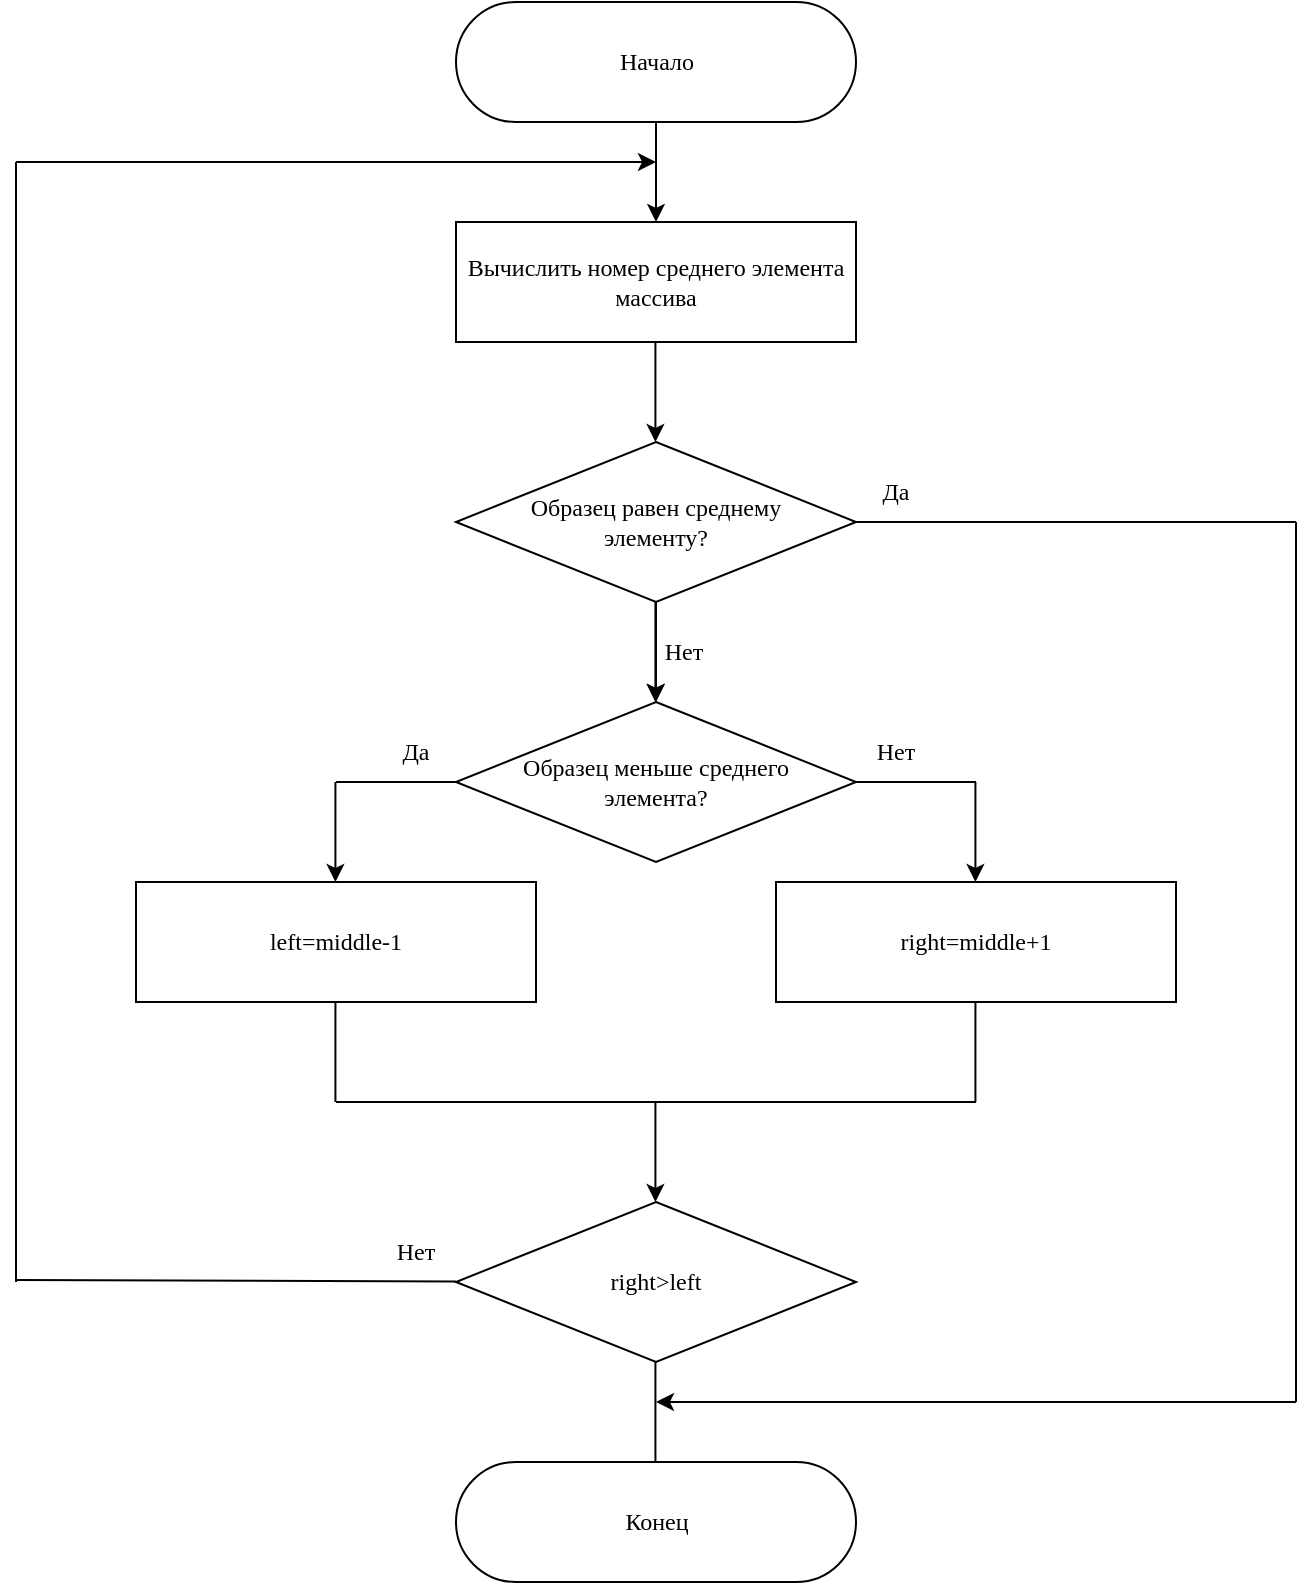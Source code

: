 <mxfile version="20.0.4" type="device"><diagram id="gI1h2ISQXW0vdztb1GFg" name="Page-1"><mxGraphModel dx="1422" dy="762" grid="1" gridSize="10" guides="1" tooltips="1" connect="1" arrows="1" fold="1" page="1" pageScale="1" pageWidth="827" pageHeight="1169" math="0" shadow="0"><root><mxCell id="0"/><mxCell id="1" parent="0"/><mxCell id="zGCmE560d4uC2pKFSFJM-2" value="&lt;font face=&quot;Times New Roman&quot;&gt;Начало&lt;/font&gt;" style="html=1;dashed=0;whitespace=wrap;shape=mxgraph.dfd.start" vertex="1" parent="1"><mxGeometry x="300" y="60" width="200" height="60" as="geometry"/></mxCell><mxCell id="zGCmE560d4uC2pKFSFJM-5" value="&lt;font face=&quot;Times New Roman&quot;&gt;Вычислить номер среднего элемента массива&lt;/font&gt;" style="rounded=0;whiteSpace=wrap;html=1;" vertex="1" parent="1"><mxGeometry x="300" y="170" width="200" height="60" as="geometry"/></mxCell><mxCell id="zGCmE560d4uC2pKFSFJM-43" value="" style="edgeStyle=orthogonalEdgeStyle;rounded=0;orthogonalLoop=1;jettySize=auto;html=1;fontFamily=Times New Roman;" edge="1" parent="1" source="zGCmE560d4uC2pKFSFJM-6" target="zGCmE560d4uC2pKFSFJM-16"><mxGeometry relative="1" as="geometry"/></mxCell><mxCell id="zGCmE560d4uC2pKFSFJM-6" value="Образец равен среднему &lt;br&gt;элементу?" style="rhombus;whiteSpace=wrap;html=1;fontFamily=Times New Roman;" vertex="1" parent="1"><mxGeometry x="300" y="280" width="200" height="80" as="geometry"/></mxCell><mxCell id="zGCmE560d4uC2pKFSFJM-10" value="" style="endArrow=none;html=1;rounded=0;entryX=0.5;entryY=0.5;entryDx=0;entryDy=30;entryPerimeter=0;" edge="1" parent="1"><mxGeometry width="50" height="50" relative="1" as="geometry"><mxPoint x="560" y="320" as="sourcePoint"/><mxPoint x="500" y="320" as="targetPoint"/></mxGeometry></mxCell><mxCell id="zGCmE560d4uC2pKFSFJM-11" value="" style="endArrow=none;html=1;rounded=0;entryX=0.5;entryY=0.5;entryDx=0;entryDy=30;entryPerimeter=0;" edge="1" parent="1"><mxGeometry width="50" height="50" relative="1" as="geometry"><mxPoint x="720" y="320" as="sourcePoint"/><mxPoint x="560" y="320" as="targetPoint"/></mxGeometry></mxCell><mxCell id="zGCmE560d4uC2pKFSFJM-13" value="Да" style="text;html=1;strokeColor=none;fillColor=none;align=center;verticalAlign=middle;whiteSpace=wrap;rounded=0;fontFamily=Times New Roman;" vertex="1" parent="1"><mxGeometry x="490" y="290" width="60" height="30" as="geometry"/></mxCell><mxCell id="zGCmE560d4uC2pKFSFJM-14" value="Нет" style="text;html=1;strokeColor=none;fillColor=none;align=center;verticalAlign=middle;whiteSpace=wrap;rounded=0;fontFamily=Times New Roman;" vertex="1" parent="1"><mxGeometry x="384" y="370" width="60" height="30" as="geometry"/></mxCell><mxCell id="zGCmE560d4uC2pKFSFJM-16" value="Образец меньше среднего &lt;br&gt;элемента?" style="rhombus;whiteSpace=wrap;html=1;fontFamily=Times New Roman;" vertex="1" parent="1"><mxGeometry x="300" y="410" width="200" height="80" as="geometry"/></mxCell><mxCell id="zGCmE560d4uC2pKFSFJM-17" value="" style="endArrow=none;html=1;rounded=0;entryX=0.5;entryY=0.5;entryDx=0;entryDy=30;entryPerimeter=0;" edge="1" parent="1"><mxGeometry width="50" height="50" relative="1" as="geometry"><mxPoint x="560" y="449.94" as="sourcePoint"/><mxPoint x="500" y="449.94" as="targetPoint"/></mxGeometry></mxCell><mxCell id="zGCmE560d4uC2pKFSFJM-18" value="Нет" style="text;html=1;strokeColor=none;fillColor=none;align=center;verticalAlign=middle;whiteSpace=wrap;rounded=0;fontFamily=Times New Roman;" vertex="1" parent="1"><mxGeometry x="490" y="420" width="60" height="30" as="geometry"/></mxCell><mxCell id="zGCmE560d4uC2pKFSFJM-19" value="" style="endArrow=none;html=1;rounded=0;entryX=0.5;entryY=0.5;entryDx=0;entryDy=30;entryPerimeter=0;" edge="1" parent="1"><mxGeometry width="50" height="50" relative="1" as="geometry"><mxPoint x="300" y="450.0" as="sourcePoint"/><mxPoint x="240" y="450.0" as="targetPoint"/></mxGeometry></mxCell><mxCell id="zGCmE560d4uC2pKFSFJM-20" value="Да" style="text;html=1;strokeColor=none;fillColor=none;align=center;verticalAlign=middle;whiteSpace=wrap;rounded=0;fontFamily=Times New Roman;" vertex="1" parent="1"><mxGeometry x="250" y="420" width="60" height="30" as="geometry"/></mxCell><mxCell id="zGCmE560d4uC2pKFSFJM-23" value="&lt;font face=&quot;Times New Roman&quot;&gt;left=middle-1&lt;/font&gt;" style="rounded=0;whiteSpace=wrap;html=1;" vertex="1" parent="1"><mxGeometry x="140" y="500" width="200" height="60" as="geometry"/></mxCell><mxCell id="zGCmE560d4uC2pKFSFJM-24" value="&lt;font face=&quot;Times New Roman&quot;&gt;right=middle+1&lt;/font&gt;" style="rounded=0;whiteSpace=wrap;html=1;" vertex="1" parent="1"><mxGeometry x="460" y="500" width="200" height="60" as="geometry"/></mxCell><mxCell id="zGCmE560d4uC2pKFSFJM-25" value="" style="endArrow=none;html=1;rounded=0;entryX=0.5;entryY=0.5;entryDx=0;entryDy=30;entryPerimeter=0;" edge="1" parent="1"><mxGeometry width="50" height="50" relative="1" as="geometry"><mxPoint x="239.71" y="610" as="sourcePoint"/><mxPoint x="239.71" y="560" as="targetPoint"/></mxGeometry></mxCell><mxCell id="zGCmE560d4uC2pKFSFJM-26" value="" style="endArrow=none;html=1;rounded=0;entryX=0.5;entryY=0.5;entryDx=0;entryDy=30;entryPerimeter=0;" edge="1" parent="1"><mxGeometry width="50" height="50" relative="1" as="geometry"><mxPoint x="559.71" y="610" as="sourcePoint"/><mxPoint x="559.71" y="560" as="targetPoint"/></mxGeometry></mxCell><mxCell id="zGCmE560d4uC2pKFSFJM-27" value="" style="endArrow=none;html=1;rounded=0;entryX=0.5;entryY=0.5;entryDx=0;entryDy=30;entryPerimeter=0;" edge="1" parent="1"><mxGeometry width="50" height="50" relative="1" as="geometry"><mxPoint x="400" y="610" as="sourcePoint"/><mxPoint x="240" y="610" as="targetPoint"/></mxGeometry></mxCell><mxCell id="zGCmE560d4uC2pKFSFJM-28" value="" style="endArrow=none;html=1;rounded=0;" edge="1" parent="1"><mxGeometry width="50" height="50" relative="1" as="geometry"><mxPoint x="560" y="610" as="sourcePoint"/><mxPoint x="400" y="610" as="targetPoint"/></mxGeometry></mxCell><mxCell id="zGCmE560d4uC2pKFSFJM-30" value="right&amp;gt;left" style="rhombus;whiteSpace=wrap;html=1;fontFamily=Times New Roman;" vertex="1" parent="1"><mxGeometry x="300" y="660" width="200" height="80" as="geometry"/></mxCell><mxCell id="zGCmE560d4uC2pKFSFJM-31" value="" style="endArrow=none;html=1;rounded=0;entryX=0.5;entryY=0.5;entryDx=0;entryDy=30;entryPerimeter=0;" edge="1" parent="1"><mxGeometry width="50" height="50" relative="1" as="geometry"><mxPoint x="399.71" y="790" as="sourcePoint"/><mxPoint x="399.71" y="740" as="targetPoint"/></mxGeometry></mxCell><mxCell id="zGCmE560d4uC2pKFSFJM-32" value="" style="endArrow=none;html=1;rounded=0;" edge="1" parent="1"><mxGeometry width="50" height="50" relative="1" as="geometry"><mxPoint x="300" y="699.71" as="sourcePoint"/><mxPoint x="80" y="699" as="targetPoint"/></mxGeometry></mxCell><mxCell id="zGCmE560d4uC2pKFSFJM-34" value="Нет" style="text;html=1;strokeColor=none;fillColor=none;align=center;verticalAlign=middle;whiteSpace=wrap;rounded=0;fontFamily=Times New Roman;" vertex="1" parent="1"><mxGeometry x="250" y="670" width="60" height="30" as="geometry"/></mxCell><mxCell id="zGCmE560d4uC2pKFSFJM-35" value="&lt;font face=&quot;Times New Roman&quot;&gt;Конец&lt;/font&gt;" style="html=1;dashed=0;whitespace=wrap;shape=mxgraph.dfd.start" vertex="1" parent="1"><mxGeometry x="300" y="790" width="200" height="60" as="geometry"/></mxCell><mxCell id="zGCmE560d4uC2pKFSFJM-36" value="" style="endArrow=none;html=1;rounded=0;entryX=0.5;entryY=0.5;entryDx=0;entryDy=30;entryPerimeter=0;" edge="1" parent="1"><mxGeometry width="50" height="50" relative="1" as="geometry"><mxPoint x="720" y="760" as="sourcePoint"/><mxPoint x="720.0" y="320" as="targetPoint"/></mxGeometry></mxCell><mxCell id="zGCmE560d4uC2pKFSFJM-38" value="" style="endArrow=classic;html=1;rounded=0;fontFamily=Times New Roman;" edge="1" parent="1"><mxGeometry width="50" height="50" relative="1" as="geometry"><mxPoint x="720" y="760" as="sourcePoint"/><mxPoint x="400" y="760" as="targetPoint"/></mxGeometry></mxCell><mxCell id="zGCmE560d4uC2pKFSFJM-40" value="" style="endArrow=classic;html=1;rounded=0;fontFamily=Times New Roman;exitX=0.5;exitY=0.5;exitDx=0;exitDy=30;exitPerimeter=0;entryX=0.5;entryY=0;entryDx=0;entryDy=0;" edge="1" parent="1" source="zGCmE560d4uC2pKFSFJM-2" target="zGCmE560d4uC2pKFSFJM-5"><mxGeometry width="50" height="50" relative="1" as="geometry"><mxPoint x="400" y="180" as="sourcePoint"/><mxPoint x="400" y="130" as="targetPoint"/></mxGeometry></mxCell><mxCell id="zGCmE560d4uC2pKFSFJM-41" value="" style="endArrow=classic;html=1;rounded=0;fontFamily=Times New Roman;exitX=0.5;exitY=0.5;exitDx=0;exitDy=30;exitPerimeter=0;entryX=0.5;entryY=0;entryDx=0;entryDy=0;" edge="1" parent="1"><mxGeometry width="50" height="50" relative="1" as="geometry"><mxPoint x="399.71" y="230" as="sourcePoint"/><mxPoint x="399.71" y="280" as="targetPoint"/></mxGeometry></mxCell><mxCell id="zGCmE560d4uC2pKFSFJM-42" value="" style="endArrow=classic;html=1;rounded=0;fontFamily=Times New Roman;exitX=0.5;exitY=0.5;exitDx=0;exitDy=30;exitPerimeter=0;entryX=0.5;entryY=0;entryDx=0;entryDy=0;" edge="1" parent="1"><mxGeometry width="50" height="50" relative="1" as="geometry"><mxPoint x="399.71" y="360" as="sourcePoint"/><mxPoint x="399.71" y="410" as="targetPoint"/></mxGeometry></mxCell><mxCell id="zGCmE560d4uC2pKFSFJM-44" value="" style="endArrow=classic;html=1;rounded=0;fontFamily=Times New Roman;exitX=0.5;exitY=0.5;exitDx=0;exitDy=30;exitPerimeter=0;entryX=0.5;entryY=0;entryDx=0;entryDy=0;" edge="1" parent="1"><mxGeometry width="50" height="50" relative="1" as="geometry"><mxPoint x="559.71" y="450" as="sourcePoint"/><mxPoint x="559.71" y="500" as="targetPoint"/></mxGeometry></mxCell><mxCell id="zGCmE560d4uC2pKFSFJM-45" value="" style="endArrow=classic;html=1;rounded=0;fontFamily=Times New Roman;exitX=0.5;exitY=0.5;exitDx=0;exitDy=30;exitPerimeter=0;entryX=0.5;entryY=0;entryDx=0;entryDy=0;" edge="1" parent="1"><mxGeometry width="50" height="50" relative="1" as="geometry"><mxPoint x="239.71" y="450" as="sourcePoint"/><mxPoint x="239.71" y="500" as="targetPoint"/></mxGeometry></mxCell><mxCell id="zGCmE560d4uC2pKFSFJM-46" value="" style="endArrow=classic;html=1;rounded=0;fontFamily=Times New Roman;exitX=0.5;exitY=0.5;exitDx=0;exitDy=30;exitPerimeter=0;entryX=0.5;entryY=0;entryDx=0;entryDy=0;" edge="1" parent="1"><mxGeometry width="50" height="50" relative="1" as="geometry"><mxPoint x="399.71" y="610" as="sourcePoint"/><mxPoint x="399.71" y="660" as="targetPoint"/></mxGeometry></mxCell><mxCell id="zGCmE560d4uC2pKFSFJM-47" value="" style="endArrow=none;html=1;rounded=0;" edge="1" parent="1"><mxGeometry width="50" height="50" relative="1" as="geometry"><mxPoint x="80" y="700" as="sourcePoint"/><mxPoint x="80" y="140" as="targetPoint"/></mxGeometry></mxCell><mxCell id="zGCmE560d4uC2pKFSFJM-48" value="" style="endArrow=classic;html=1;rounded=0;fontFamily=Times New Roman;exitX=0.5;exitY=0.5;exitDx=0;exitDy=30;exitPerimeter=0;" edge="1" parent="1"><mxGeometry width="50" height="50" relative="1" as="geometry"><mxPoint x="80" y="140" as="sourcePoint"/><mxPoint x="400" y="140" as="targetPoint"/></mxGeometry></mxCell></root></mxGraphModel></diagram></mxfile>